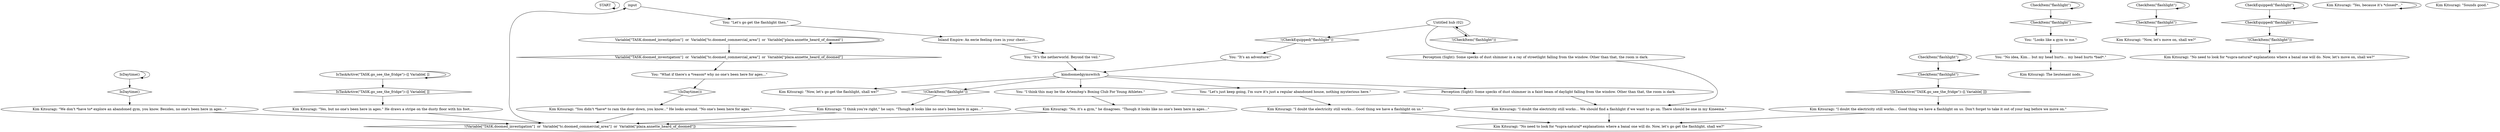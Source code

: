 # KIM SWITCH / DOOMED
# After breaking down the back door in the bookstore you and Kim discover yourself in a gym.
# ==================================================
digraph G {
	  0 [label="START"];
	  1 [label="input"];
	  2 [label="CheckItem(\"flashlight\")"];
	  3 [label="CheckItem(\"flashlight\")", shape=diamond];
	  4 [label="!(CheckItem(\"flashlight\"))", shape=diamond];
	  5 [label="You: \"Looks like a gym to me.\""];
	  6 [label="Kim Kitsuragi: \"Now, let's move on, shall we?\""];
	  7 [label="Kim Kitsuragi: \"No need to look for *supra-natural* explanations where a banal one will do. Now, let's move on, shall we?\""];
	  8 [label="Kim Kitsuragi: \"No need to look for *supra-natural* explanations where a banal one will do. Now, let's go get the flashlight, shall we?\""];
	  9 [label="IsDaytime()"];
	  10 [label="IsDaytime()", shape=diamond];
	  11 [label="!(IsDaytime())", shape=diamond];
	  12 [label="Kim Kitsuragi: \"Yes, because it's *closed*...\""];
	  13 [label="Variable[\"TASK.doomed_investigation\"]  or  Variable[\"tc.doomed_commercial_area\"]  or  Variable[\"plaza.annette_heard_of_doomed\"]"];
	  14 [label="Variable[\"TASK.doomed_investigation\"]  or  Variable[\"tc.doomed_commercial_area\"]  or  Variable[\"plaza.annette_heard_of_doomed\"]", shape=diamond];
	  15 [label="!(Variable[\"TASK.doomed_investigation\"]  or  Variable[\"tc.doomed_commercial_area\"]  or  Variable[\"plaza.annette_heard_of_doomed\"])", shape=diamond];
	  16 [label="CheckItem(\"flashlight\")"];
	  17 [label="CheckItem(\"flashlight\")", shape=diamond];
	  18 [label="!(CheckItem(\"flashlight\"))", shape=diamond];
	  19 [label="You: \"Let's go get the flashlight then.\""];
	  20 [label="kimdoomedgymswitch"];
	  21 [label="Kim Kitsuragi: \"No, it's a gym,\" he disagrees. \"Though it looks like no one's been here in ages...\""];
	  22 [label="Kim Kitsuragi: \"I think you're right,\" he says. \"Though it looks like no one's been here in ages...\""];
	  23 [label="Kim Kitsuragi: \"Now, let's go get the flashlight, shall we?\""];
	  24 [label="You: \"It's an adventure!\""];
	  25 [label="Kim Kitsuragi: \"I doubt the electricity still works... Good thing we have a flashlight on us. Don't forget to take it out of your bag before we move on.\""];
	  26 [label="Kim Kitsuragi: \"We don't *have to* explore an abandoned gym, you know. Besides, no one's been here in ages...\""];
	  27 [label="Perception (Sight): Some specks of dust shimmer in a faint beam of daylight falling from the window. Other than that, the room is dark."];
	  28 [label="You: \"I think this may be the Artemitep's Boxing Club For Young Athletes.\""];
	  29 [label="You: \"No idea, Kim... but my head hurts... my head hurts *bad*.\""];
	  30 [label="Kim Kitsuragi: \"Yes, but no one's been here in ages.\" He draws a stripe on the dusty floor with his foot..."];
	  31 [label="Kim Kitsuragi: \"You didn't *have* to ram the door down, you know...\" He looks around. \"No one's been here for ages.\""];
	  32 [label="Perception (Sight): Some specks of dust shimmer in a ray of streetlight falling from the window. Other than that, the room is dark."];
	  33 [label="You: \"Let's just keep going, I'm sure it's just a regular abandoned house, nothing mysterious here.\""];
	  34 [label="You: \"It's the netherworld. Beyond the veil.\""];
	  35 [label="Untitled hub (02)"];
	  36 [label="Kim Kitsuragi: \"I doubt the electricity still works... We should find a flashlight if we want to go on. There should be one in my Kineema.\""];
	  37 [label="Inland Empire: An eerie feeling rises in your chest..."];
	  38 [label="Kim Kitsuragi: The lieutenant nods."];
	  39 [label="IsTaskActive(\"TASK.go_see_the_fridge\")--[[ Variable[ ]]"];
	  40 [label="IsTaskActive(\"TASK.go_see_the_fridge\")--[[ Variable[ ]]", shape=diamond];
	  41 [label="!(IsTaskActive(\"TASK.go_see_the_fridge\")--[[ Variable[ ]])", shape=diamond];
	  42 [label="CheckEquipped(\"flashlight\")"];
	  43 [label="CheckEquipped(\"flashlight\")", shape=diamond];
	  44 [label="!(CheckEquipped(\"flashlight\"))", shape=diamond];
	  45 [label="You: \"What if there's a *reason* why no one's been here for ages...\""];
	  46 [label="CheckItem(\"flashlight\")"];
	  47 [label="CheckItem(\"flashlight\")", shape=diamond];
	  48 [label="!(CheckItem(\"flashlight\"))", shape=diamond];
	  49 [label="Kim Kitsuragi: \"I doubt the electricity still works... Good thing we have a flashlight on us.\""];
	  50 [label="Kim Kitsuragi: \"Sounds good.\""];
	  0 -> 0
	  1 -> 19
	  2 -> 2
	  2 -> 3
	  3 -> 5
	  4 -> 22
	  5 -> 29
	  9 -> 9
	  9 -> 10
	  10 -> 26
	  11 -> 31
	  12 -> 12
	  13 -> 13
	  13 -> 14
	  14 -> 45
	  15 -> 1
	  16 -> 16
	  16 -> 17
	  17 -> 41
	  18 -> 35
	  19 -> 37
	  20 -> 33
	  20 -> 4
	  20 -> 23
	  20 -> 27
	  20 -> 28
	  21 -> 15
	  22 -> 15
	  24 -> 20
	  25 -> 8
	  26 -> 15
	  27 -> 36
	  28 -> 21
	  29 -> 38
	  30 -> 15
	  31 -> 15
	  32 -> 36
	  33 -> 49
	  34 -> 20
	  35 -> 32
	  35 -> 18
	  35 -> 44
	  36 -> 8
	  37 -> 34
	  39 -> 40
	  39 -> 39
	  40 -> 30
	  41 -> 25
	  42 -> 42
	  42 -> 43
	  43 -> 48
	  44 -> 24
	  45 -> 11
	  46 -> 46
	  46 -> 47
	  47 -> 6
	  48 -> 7
	  49 -> 8
}

